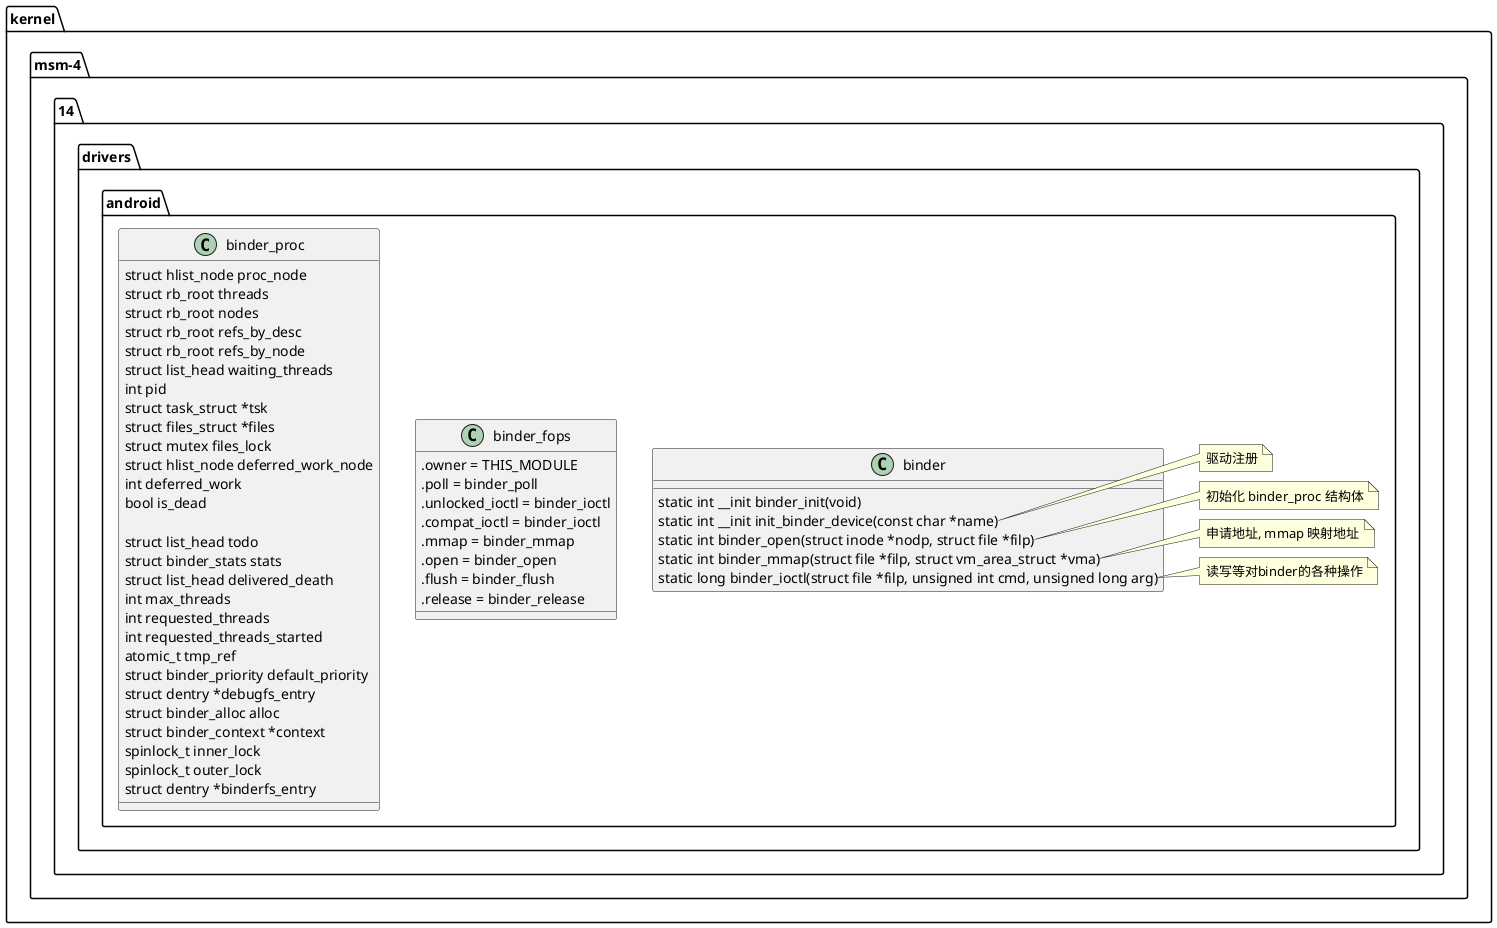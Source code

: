 @startuml

namespace kernel.msm-4.14.drivers.android{
    class binder{
        static int __init binder_init(void)
        static int __init init_binder_device(const char *name)
        static int binder_open(struct inode *nodp, struct file *filp)
        static int binder_mmap(struct file *filp, struct vm_area_struct *vma)
        static long binder_ioctl(struct file *filp, unsigned int cmd, unsigned long arg)
    }

    note right of binder::init_binder_device
    驱动注册
    end note

    note right of binder::binder_open
    初始化 binder_proc 结构体
    end note

    note right of binder::binder_mmap
    申请地址, mmap 映射地址
    end note

    note right of binder::binder_ioctl
    读写等对binder的各种操作
    end note

    class binder_fops{
        .owner = THIS_MODULE
        .poll = binder_poll
        .unlocked_ioctl = binder_ioctl
        .compat_ioctl = binder_ioctl
        .mmap = binder_mmap
        .open = binder_open
        .flush = binder_flush
        .release = binder_release
    }

    class binder_proc {
        struct hlist_node proc_node
        struct rb_root threads
        struct rb_root nodes
        struct rb_root refs_by_desc
        struct rb_root refs_by_node
        struct list_head waiting_threads
        int pid
        struct task_struct *tsk
        struct files_struct *files
        struct mutex files_lock
        struct hlist_node deferred_work_node
        int deferred_work
        bool is_dead

        struct list_head todo
        struct binder_stats stats
        struct list_head delivered_death
        int max_threads
        int requested_threads
        int requested_threads_started
        atomic_t tmp_ref
        struct binder_priority default_priority
        struct dentry *debugfs_entry
        struct binder_alloc alloc
        struct binder_context *context
        spinlock_t inner_lock
        spinlock_t outer_lock
        struct dentry *binderfs_entry
    }

    @enduml